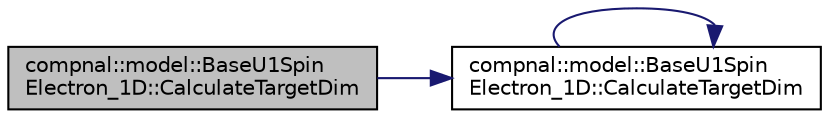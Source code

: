 digraph "compnal::model::BaseU1SpinElectron_1D::CalculateTargetDim"
{
 // INTERACTIVE_SVG=YES
 // LATEX_PDF_SIZE
  edge [fontname="Helvetica",fontsize="10",labelfontname="Helvetica",labelfontsize="10"];
  node [fontname="Helvetica",fontsize="10",shape=record];
  rankdir="LR";
  Node1 [label="compnal::model::BaseU1Spin\lElectron_1D::CalculateTargetDim",height=0.2,width=0.4,color="black", fillcolor="grey75", style="filled", fontcolor="black",tooltip="Calculate the dimension of the target Hilbert space specified by the system size ,..."];
  Node1 -> Node2 [color="midnightblue",fontsize="10",style="solid",fontname="Helvetica"];
  Node2 [label="compnal::model::BaseU1Spin\lElectron_1D::CalculateTargetDim",height=0.2,width=0.4,color="black", fillcolor="white", style="filled",URL="$de/d75/classcompnal_1_1model_1_1_base_u1_spin_electron__1_d.html#a6c76df83eeef7e4f373b5f13ef708224",tooltip="Calculate the dimension of the target Hilbert space specified by the system size ,..."];
  Node2 -> Node2 [color="midnightblue",fontsize="10",style="solid",fontname="Helvetica"];
}
